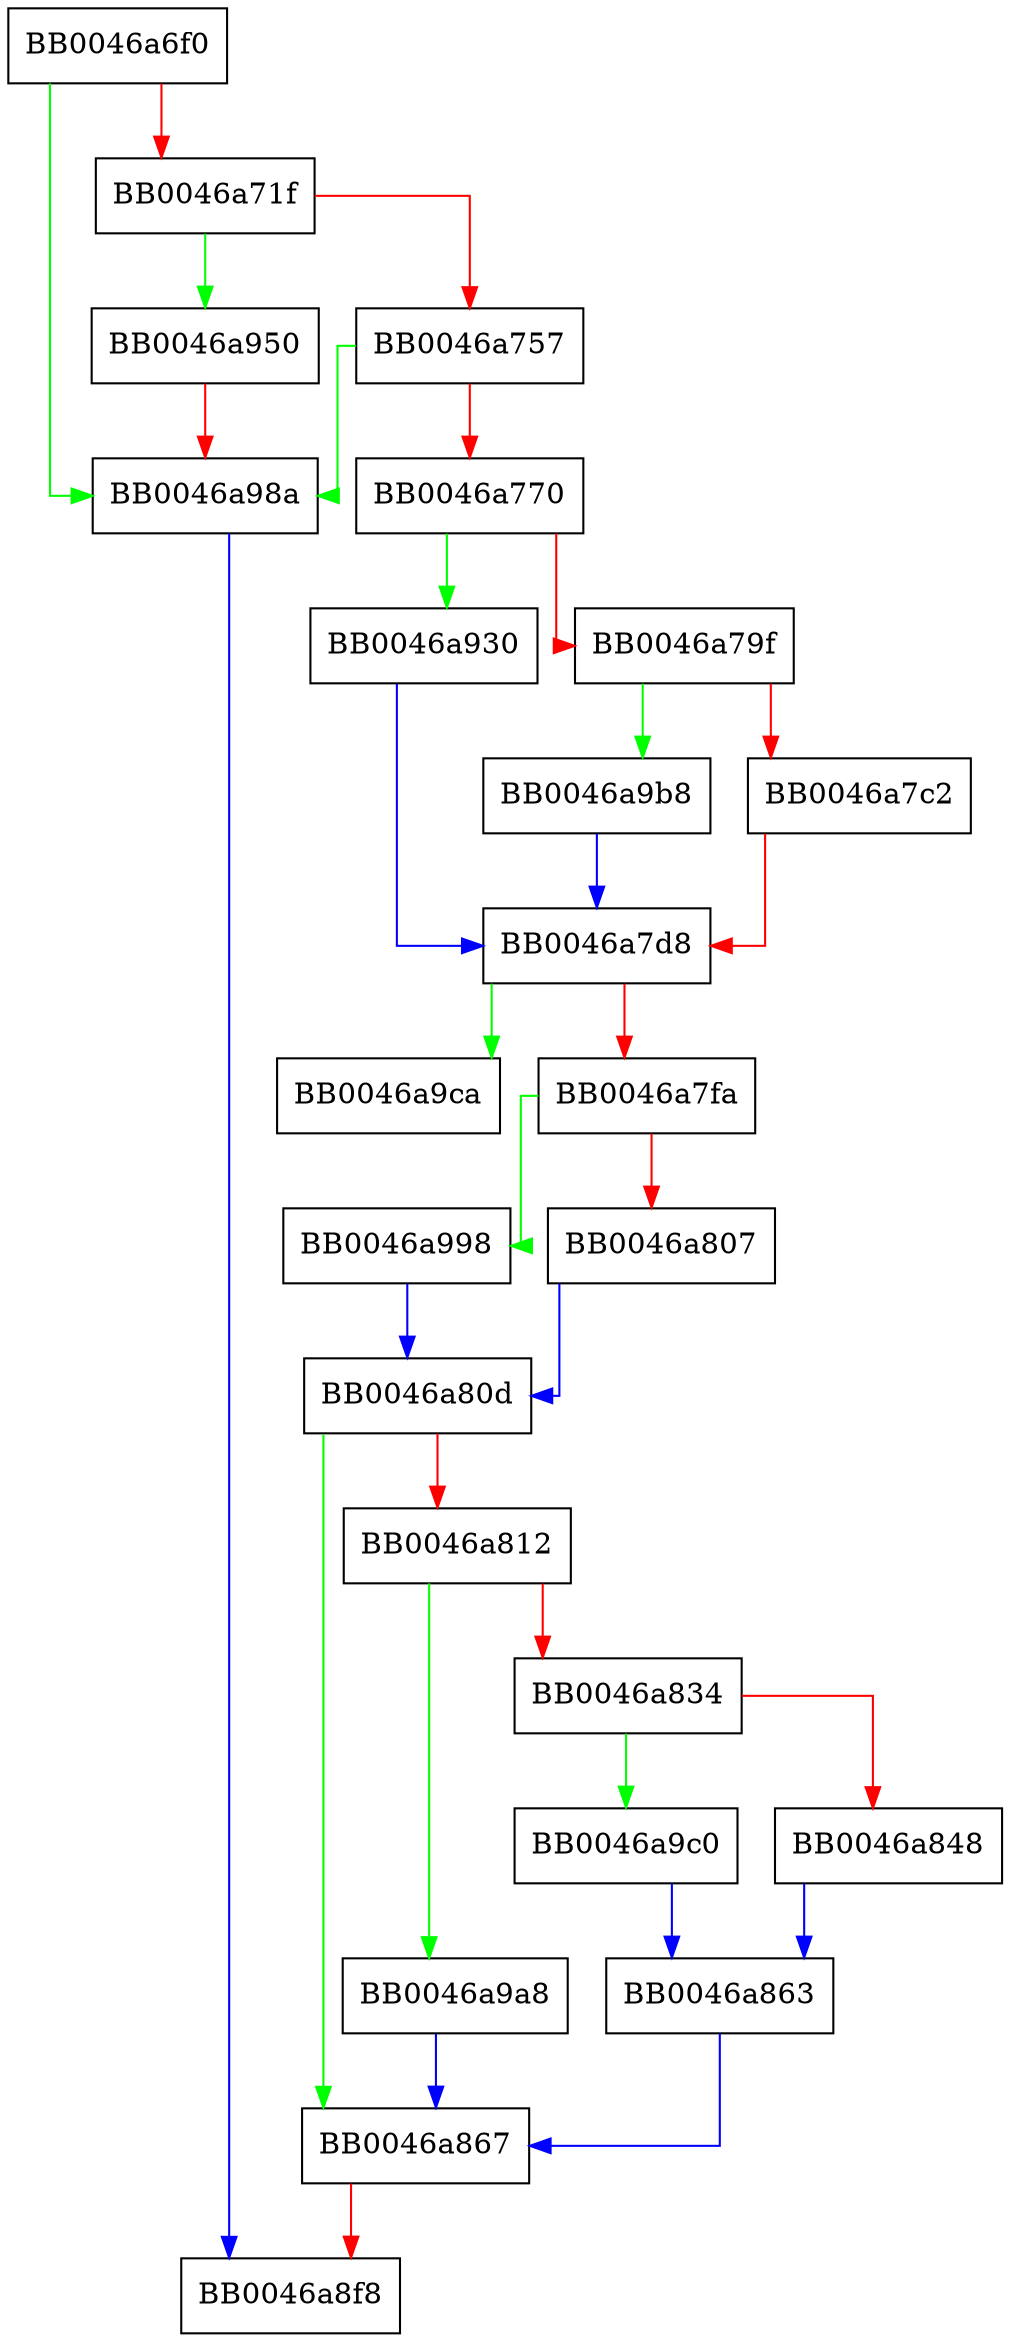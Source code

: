 digraph load_index {
  node [shape="box"];
  graph [splines=ortho];
  BB0046a6f0 -> BB0046a98a [color="green"];
  BB0046a6f0 -> BB0046a71f [color="red"];
  BB0046a71f -> BB0046a950 [color="green"];
  BB0046a71f -> BB0046a757 [color="red"];
  BB0046a757 -> BB0046a98a [color="green"];
  BB0046a757 -> BB0046a770 [color="red"];
  BB0046a770 -> BB0046a930 [color="green"];
  BB0046a770 -> BB0046a79f [color="red"];
  BB0046a79f -> BB0046a9b8 [color="green"];
  BB0046a79f -> BB0046a7c2 [color="red"];
  BB0046a7c2 -> BB0046a7d8 [color="red"];
  BB0046a7d8 -> BB0046a9ca [color="green"];
  BB0046a7d8 -> BB0046a7fa [color="red"];
  BB0046a7fa -> BB0046a998 [color="green"];
  BB0046a7fa -> BB0046a807 [color="red"];
  BB0046a807 -> BB0046a80d [color="blue"];
  BB0046a80d -> BB0046a867 [color="green"];
  BB0046a80d -> BB0046a812 [color="red"];
  BB0046a812 -> BB0046a9a8 [color="green"];
  BB0046a812 -> BB0046a834 [color="red"];
  BB0046a834 -> BB0046a9c0 [color="green"];
  BB0046a834 -> BB0046a848 [color="red"];
  BB0046a848 -> BB0046a863 [color="blue"];
  BB0046a863 -> BB0046a867 [color="blue"];
  BB0046a867 -> BB0046a8f8 [color="red"];
  BB0046a930 -> BB0046a7d8 [color="blue"];
  BB0046a950 -> BB0046a98a [color="red"];
  BB0046a98a -> BB0046a8f8 [color="blue"];
  BB0046a998 -> BB0046a80d [color="blue"];
  BB0046a9a8 -> BB0046a867 [color="blue"];
  BB0046a9b8 -> BB0046a7d8 [color="blue"];
  BB0046a9c0 -> BB0046a863 [color="blue"];
}